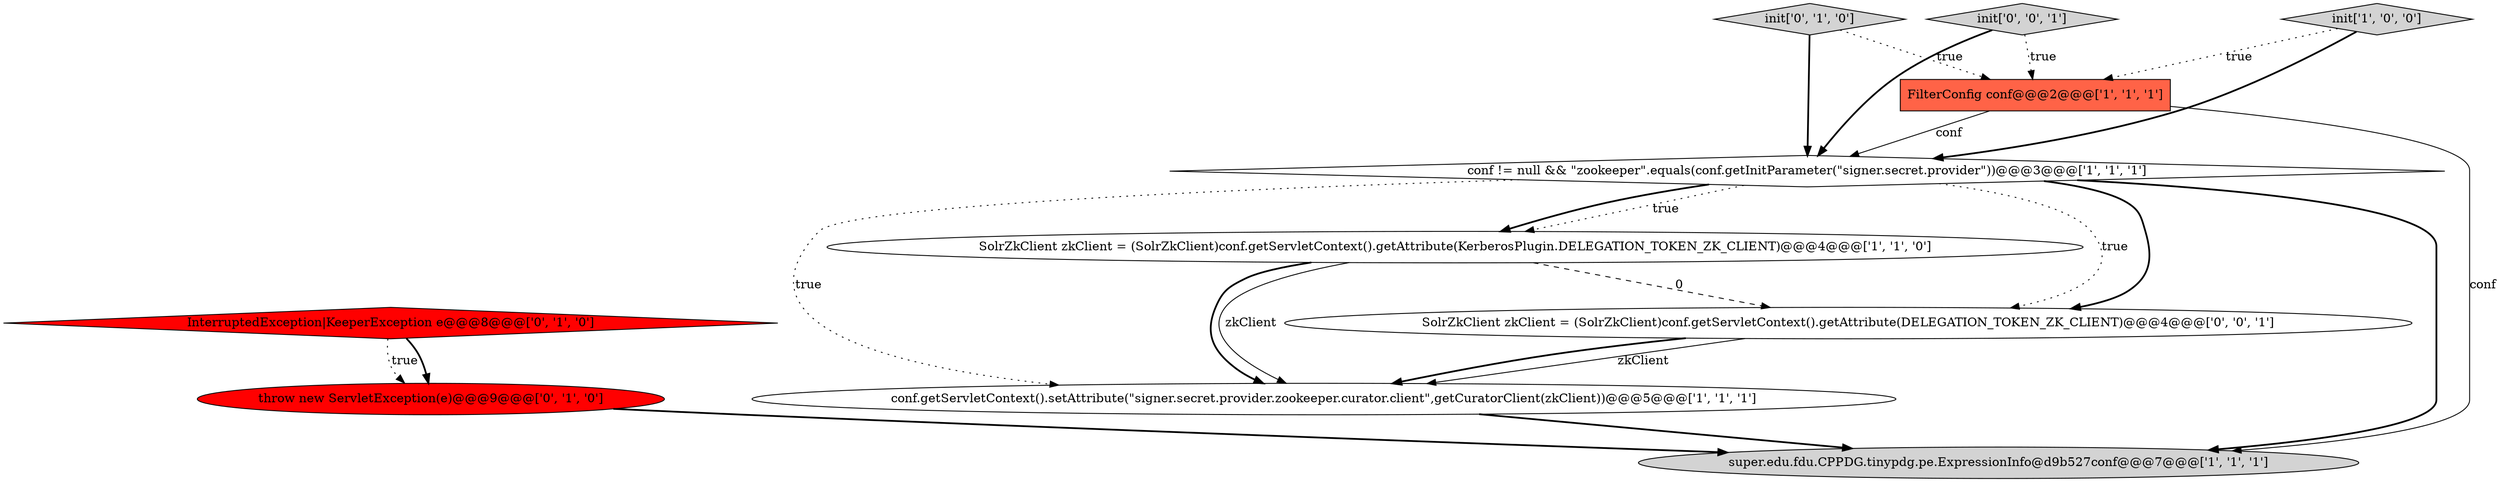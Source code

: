 digraph {
3 [style = filled, label = "super.edu.fdu.CPPDG.tinypdg.pe.ExpressionInfo@d9b527conf@@@7@@@['1', '1', '1']", fillcolor = lightgray, shape = ellipse image = "AAA0AAABBB1BBB"];
6 [style = filled, label = "throw new ServletException(e)@@@9@@@['0', '1', '0']", fillcolor = red, shape = ellipse image = "AAA1AAABBB2BBB"];
10 [style = filled, label = "init['0', '0', '1']", fillcolor = lightgray, shape = diamond image = "AAA0AAABBB3BBB"];
8 [style = filled, label = "init['0', '1', '0']", fillcolor = lightgray, shape = diamond image = "AAA0AAABBB2BBB"];
2 [style = filled, label = "FilterConfig conf@@@2@@@['1', '1', '1']", fillcolor = tomato, shape = box image = "AAA0AAABBB1BBB"];
0 [style = filled, label = "conf != null && \"zookeeper\".equals(conf.getInitParameter(\"signer.secret.provider\"))@@@3@@@['1', '1', '1']", fillcolor = white, shape = diamond image = "AAA0AAABBB1BBB"];
7 [style = filled, label = "InterruptedException|KeeperException e@@@8@@@['0', '1', '0']", fillcolor = red, shape = diamond image = "AAA1AAABBB2BBB"];
4 [style = filled, label = "init['1', '0', '0']", fillcolor = lightgray, shape = diamond image = "AAA0AAABBB1BBB"];
1 [style = filled, label = "conf.getServletContext().setAttribute(\"signer.secret.provider.zookeeper.curator.client\",getCuratorClient(zkClient))@@@5@@@['1', '1', '1']", fillcolor = white, shape = ellipse image = "AAA0AAABBB1BBB"];
5 [style = filled, label = "SolrZkClient zkClient = (SolrZkClient)conf.getServletContext().getAttribute(KerberosPlugin.DELEGATION_TOKEN_ZK_CLIENT)@@@4@@@['1', '1', '0']", fillcolor = white, shape = ellipse image = "AAA0AAABBB1BBB"];
9 [style = filled, label = "SolrZkClient zkClient = (SolrZkClient)conf.getServletContext().getAttribute(DELEGATION_TOKEN_ZK_CLIENT)@@@4@@@['0', '0', '1']", fillcolor = white, shape = ellipse image = "AAA0AAABBB3BBB"];
0->3 [style = bold, label=""];
6->3 [style = bold, label=""];
5->1 [style = solid, label="zkClient"];
7->6 [style = dotted, label="true"];
0->9 [style = bold, label=""];
0->5 [style = dotted, label="true"];
8->2 [style = dotted, label="true"];
1->3 [style = bold, label=""];
2->3 [style = solid, label="conf"];
5->9 [style = dashed, label="0"];
4->0 [style = bold, label=""];
8->0 [style = bold, label=""];
5->1 [style = bold, label=""];
10->2 [style = dotted, label="true"];
0->1 [style = dotted, label="true"];
10->0 [style = bold, label=""];
7->6 [style = bold, label=""];
9->1 [style = solid, label="zkClient"];
2->0 [style = solid, label="conf"];
9->1 [style = bold, label=""];
0->9 [style = dotted, label="true"];
4->2 [style = dotted, label="true"];
0->5 [style = bold, label=""];
}
